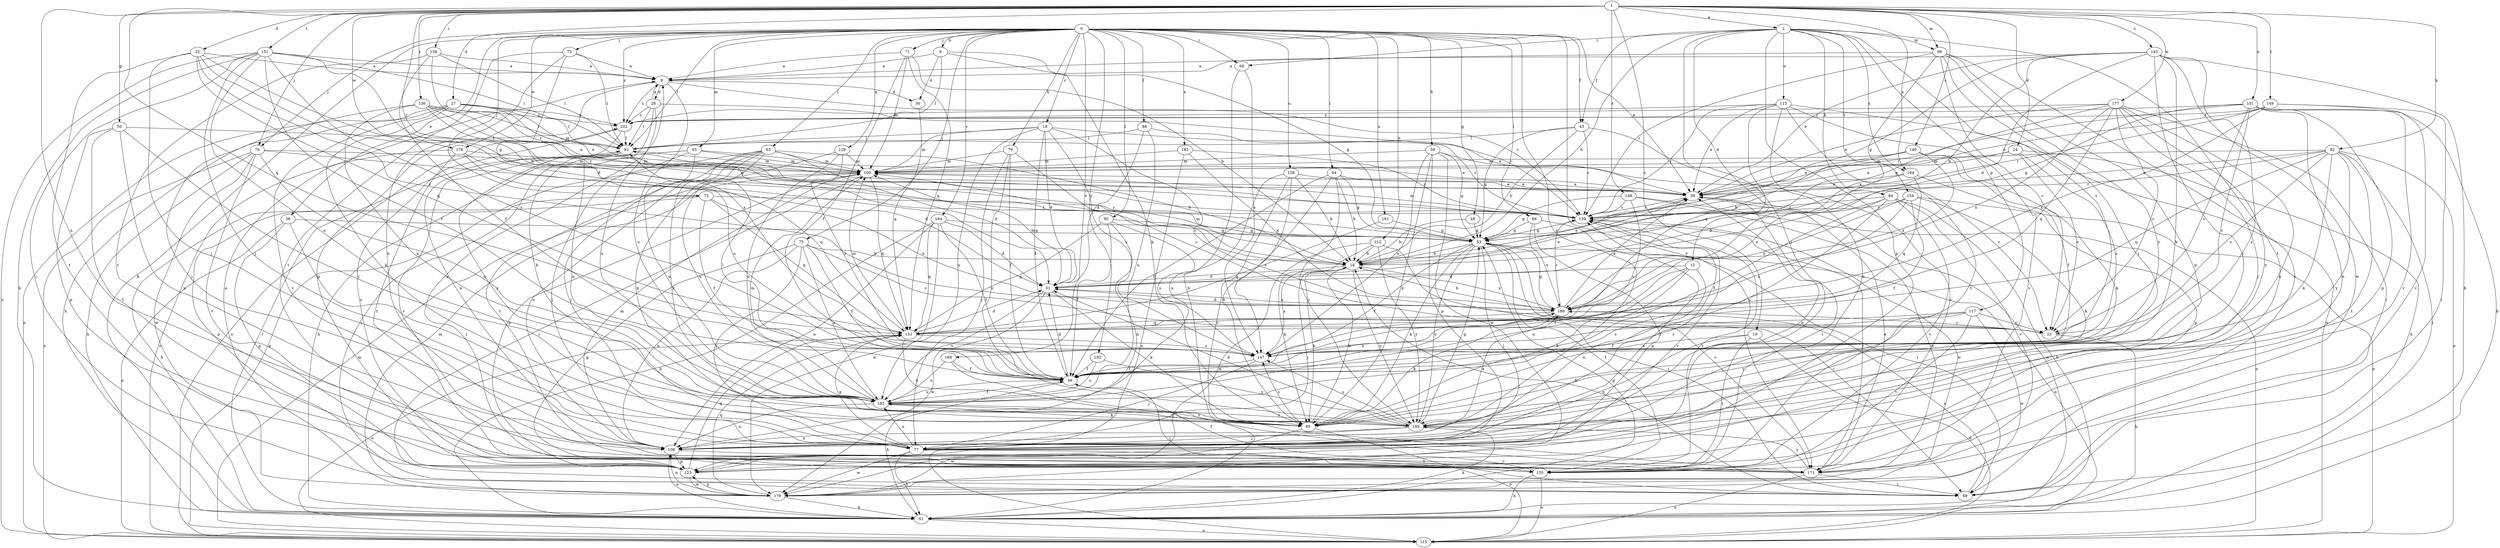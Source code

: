 strict digraph  {
0;
1;
2;
8;
9;
12;
16;
18;
19;
23;
24;
25;
27;
28;
30;
31;
36;
39;
43;
46;
48;
50;
53;
59;
61;
63;
64;
66;
68;
69;
71;
72;
73;
75;
76;
77;
79;
82;
84;
85;
88;
90;
92;
93;
98;
100;
101;
108;
112;
113;
115;
117;
123;
129;
131;
136;
138;
139;
140;
143;
147;
148;
149;
151;
154;
155;
158;
161;
163;
164;
168;
171;
176;
177;
179;
183;
184;
186;
192;
195;
202;
0 -> 9  [label=b];
0 -> 18  [label=c];
0 -> 36  [label=e];
0 -> 39  [label=e];
0 -> 43  [label=f];
0 -> 48  [label=g];
0 -> 59  [label=h];
0 -> 61  [label=h];
0 -> 63  [label=i];
0 -> 64  [label=i];
0 -> 66  [label=i];
0 -> 68  [label=i];
0 -> 71  [label=j];
0 -> 72  [label=j];
0 -> 73  [label=j];
0 -> 75  [label=j];
0 -> 76  [label=j];
0 -> 79  [label=k];
0 -> 88  [label=l];
0 -> 90  [label=l];
0 -> 92  [label=l];
0 -> 93  [label=m];
0 -> 112  [label=o];
0 -> 129  [label=q];
0 -> 158  [label=u];
0 -> 161  [label=u];
0 -> 164  [label=v];
0 -> 168  [label=v];
0 -> 171  [label=v];
0 -> 176  [label=w];
0 -> 183  [label=x];
0 -> 192  [label=y];
0 -> 195  [label=y];
0 -> 202  [label=z];
1 -> 2  [label=a];
1 -> 19  [label=c];
1 -> 24  [label=d];
1 -> 25  [label=d];
1 -> 27  [label=d];
1 -> 50  [label=g];
1 -> 76  [label=j];
1 -> 82  [label=k];
1 -> 98  [label=m];
1 -> 101  [label=n];
1 -> 108  [label=n];
1 -> 131  [label=q];
1 -> 136  [label=r];
1 -> 138  [label=r];
1 -> 139  [label=r];
1 -> 140  [label=s];
1 -> 143  [label=s];
1 -> 148  [label=t];
1 -> 149  [label=t];
1 -> 151  [label=t];
1 -> 176  [label=w];
1 -> 177  [label=w];
1 -> 184  [label=x];
2 -> 12  [label=b];
2 -> 16  [label=b];
2 -> 43  [label=f];
2 -> 68  [label=i];
2 -> 77  [label=j];
2 -> 84  [label=k];
2 -> 98  [label=m];
2 -> 113  [label=o];
2 -> 117  [label=p];
2 -> 123  [label=p];
2 -> 147  [label=s];
2 -> 154  [label=t];
2 -> 155  [label=t];
2 -> 184  [label=x];
8 -> 28  [label=d];
8 -> 30  [label=d];
8 -> 123  [label=p];
8 -> 139  [label=r];
8 -> 163  [label=u];
8 -> 202  [label=z];
9 -> 8  [label=a];
9 -> 30  [label=d];
9 -> 53  [label=g];
9 -> 85  [label=k];
9 -> 92  [label=l];
12 -> 31  [label=d];
12 -> 46  [label=f];
12 -> 85  [label=k];
12 -> 108  [label=n];
12 -> 163  [label=u];
16 -> 31  [label=d];
16 -> 39  [label=e];
16 -> 77  [label=j];
16 -> 85  [label=k];
16 -> 92  [label=l];
16 -> 100  [label=m];
16 -> 147  [label=s];
16 -> 186  [label=x];
16 -> 195  [label=y];
18 -> 23  [label=c];
18 -> 31  [label=d];
18 -> 46  [label=f];
18 -> 92  [label=l];
18 -> 100  [label=m];
18 -> 139  [label=r];
18 -> 147  [label=s];
18 -> 163  [label=u];
19 -> 108  [label=n];
19 -> 115  [label=o];
19 -> 147  [label=s];
19 -> 155  [label=t];
23 -> 61  [label=h];
24 -> 23  [label=c];
24 -> 39  [label=e];
24 -> 61  [label=h];
24 -> 100  [label=m];
24 -> 147  [label=s];
25 -> 8  [label=a];
25 -> 31  [label=d];
25 -> 53  [label=g];
25 -> 77  [label=j];
25 -> 131  [label=q];
25 -> 155  [label=t];
25 -> 186  [label=x];
27 -> 39  [label=e];
27 -> 61  [label=h];
27 -> 85  [label=k];
27 -> 92  [label=l];
27 -> 100  [label=m];
27 -> 115  [label=o];
27 -> 171  [label=v];
27 -> 202  [label=z];
28 -> 8  [label=a];
28 -> 85  [label=k];
28 -> 92  [label=l];
28 -> 139  [label=r];
28 -> 163  [label=u];
28 -> 202  [label=z];
30 -> 131  [label=q];
31 -> 39  [label=e];
31 -> 85  [label=k];
31 -> 100  [label=m];
31 -> 163  [label=u];
31 -> 179  [label=w];
31 -> 186  [label=x];
36 -> 53  [label=g];
36 -> 77  [label=j];
36 -> 115  [label=o];
36 -> 123  [label=p];
39 -> 139  [label=r];
39 -> 155  [label=t];
43 -> 16  [label=b];
43 -> 53  [label=g];
43 -> 92  [label=l];
43 -> 139  [label=r];
43 -> 171  [label=v];
46 -> 31  [label=d];
46 -> 61  [label=h];
46 -> 69  [label=i];
46 -> 92  [label=l];
46 -> 163  [label=u];
46 -> 186  [label=x];
48 -> 16  [label=b];
48 -> 53  [label=g];
50 -> 92  [label=l];
50 -> 108  [label=n];
50 -> 123  [label=p];
50 -> 155  [label=t];
50 -> 195  [label=y];
53 -> 16  [label=b];
53 -> 46  [label=f];
53 -> 69  [label=i];
53 -> 77  [label=j];
53 -> 85  [label=k];
53 -> 115  [label=o];
53 -> 155  [label=t];
53 -> 171  [label=v];
53 -> 195  [label=y];
59 -> 23  [label=c];
59 -> 53  [label=g];
59 -> 85  [label=k];
59 -> 100  [label=m];
59 -> 123  [label=p];
59 -> 147  [label=s];
59 -> 179  [label=w];
61 -> 39  [label=e];
61 -> 53  [label=g];
61 -> 92  [label=l];
61 -> 108  [label=n];
61 -> 115  [label=o];
63 -> 16  [label=b];
63 -> 31  [label=d];
63 -> 77  [label=j];
63 -> 100  [label=m];
63 -> 108  [label=n];
63 -> 115  [label=o];
63 -> 155  [label=t];
63 -> 163  [label=u];
63 -> 195  [label=y];
64 -> 16  [label=b];
64 -> 39  [label=e];
64 -> 46  [label=f];
64 -> 53  [label=g];
64 -> 85  [label=k];
64 -> 195  [label=y];
66 -> 53  [label=g];
66 -> 69  [label=i];
66 -> 123  [label=p];
66 -> 186  [label=x];
68 -> 61  [label=h];
68 -> 147  [label=s];
69 -> 16  [label=b];
69 -> 186  [label=x];
71 -> 8  [label=a];
71 -> 16  [label=b];
71 -> 46  [label=f];
71 -> 100  [label=m];
71 -> 131  [label=q];
72 -> 8  [label=a];
72 -> 92  [label=l];
72 -> 108  [label=n];
72 -> 147  [label=s];
72 -> 155  [label=t];
73 -> 46  [label=f];
73 -> 61  [label=h];
73 -> 123  [label=p];
73 -> 131  [label=q];
73 -> 139  [label=r];
73 -> 186  [label=x];
75 -> 16  [label=b];
75 -> 23  [label=c];
75 -> 46  [label=f];
75 -> 77  [label=j];
75 -> 108  [label=n];
75 -> 123  [label=p];
75 -> 163  [label=u];
76 -> 31  [label=d];
76 -> 61  [label=h];
76 -> 100  [label=m];
76 -> 115  [label=o];
76 -> 163  [label=u];
76 -> 171  [label=v];
76 -> 179  [label=w];
77 -> 39  [label=e];
77 -> 61  [label=h];
77 -> 131  [label=q];
77 -> 139  [label=r];
77 -> 155  [label=t];
77 -> 163  [label=u];
77 -> 179  [label=w];
79 -> 23  [label=c];
79 -> 46  [label=f];
79 -> 77  [label=j];
79 -> 100  [label=m];
79 -> 195  [label=y];
82 -> 23  [label=c];
82 -> 39  [label=e];
82 -> 69  [label=i];
82 -> 85  [label=k];
82 -> 100  [label=m];
82 -> 115  [label=o];
82 -> 131  [label=q];
82 -> 139  [label=r];
82 -> 155  [label=t];
82 -> 195  [label=y];
84 -> 16  [label=b];
84 -> 46  [label=f];
84 -> 61  [label=h];
84 -> 139  [label=r];
84 -> 155  [label=t];
84 -> 163  [label=u];
84 -> 171  [label=v];
85 -> 16  [label=b];
85 -> 115  [label=o];
85 -> 147  [label=s];
85 -> 163  [label=u];
85 -> 179  [label=w];
88 -> 31  [label=d];
88 -> 39  [label=e];
88 -> 92  [label=l];
88 -> 163  [label=u];
90 -> 46  [label=f];
90 -> 53  [label=g];
90 -> 108  [label=n];
90 -> 131  [label=q];
90 -> 147  [label=s];
92 -> 100  [label=m];
92 -> 163  [label=u];
92 -> 171  [label=v];
92 -> 195  [label=y];
93 -> 39  [label=e];
93 -> 61  [label=h];
93 -> 69  [label=i];
93 -> 77  [label=j];
93 -> 100  [label=m];
93 -> 163  [label=u];
98 -> 8  [label=a];
98 -> 23  [label=c];
98 -> 69  [label=i];
98 -> 77  [label=j];
98 -> 123  [label=p];
98 -> 139  [label=r];
98 -> 186  [label=x];
98 -> 195  [label=y];
100 -> 39  [label=e];
100 -> 69  [label=i];
100 -> 123  [label=p];
100 -> 131  [label=q];
101 -> 23  [label=c];
101 -> 53  [label=g];
101 -> 61  [label=h];
101 -> 108  [label=n];
101 -> 123  [label=p];
101 -> 139  [label=r];
101 -> 147  [label=s];
101 -> 171  [label=v];
101 -> 202  [label=z];
108 -> 100  [label=m];
108 -> 123  [label=p];
108 -> 139  [label=r];
108 -> 171  [label=v];
112 -> 16  [label=b];
112 -> 69  [label=i];
112 -> 85  [label=k];
112 -> 179  [label=w];
112 -> 195  [label=y];
113 -> 39  [label=e];
113 -> 108  [label=n];
113 -> 115  [label=o];
113 -> 131  [label=q];
113 -> 139  [label=r];
113 -> 155  [label=t];
113 -> 171  [label=v];
113 -> 202  [label=z];
115 -> 100  [label=m];
117 -> 23  [label=c];
117 -> 46  [label=f];
117 -> 147  [label=s];
117 -> 155  [label=t];
117 -> 179  [label=w];
117 -> 195  [label=y];
123 -> 131  [label=q];
123 -> 139  [label=r];
123 -> 179  [label=w];
123 -> 202  [label=z];
129 -> 85  [label=k];
129 -> 100  [label=m];
129 -> 147  [label=s];
129 -> 163  [label=u];
131 -> 31  [label=d];
131 -> 85  [label=k];
131 -> 100  [label=m];
131 -> 115  [label=o];
131 -> 147  [label=s];
136 -> 39  [label=e];
136 -> 53  [label=g];
136 -> 77  [label=j];
136 -> 92  [label=l];
136 -> 139  [label=r];
136 -> 163  [label=u];
136 -> 202  [label=z];
138 -> 8  [label=a];
138 -> 46  [label=f];
138 -> 92  [label=l];
138 -> 139  [label=r];
138 -> 171  [label=v];
139 -> 53  [label=g];
139 -> 100  [label=m];
139 -> 155  [label=t];
139 -> 179  [label=w];
140 -> 16  [label=b];
140 -> 39  [label=e];
140 -> 46  [label=f];
140 -> 85  [label=k];
140 -> 100  [label=m];
140 -> 186  [label=x];
143 -> 8  [label=a];
143 -> 16  [label=b];
143 -> 31  [label=d];
143 -> 39  [label=e];
143 -> 53  [label=g];
143 -> 61  [label=h];
143 -> 77  [label=j];
143 -> 85  [label=k];
143 -> 179  [label=w];
143 -> 195  [label=y];
147 -> 46  [label=f];
147 -> 77  [label=j];
148 -> 53  [label=g];
148 -> 115  [label=o];
148 -> 139  [label=r];
148 -> 147  [label=s];
148 -> 179  [label=w];
149 -> 39  [label=e];
149 -> 69  [label=i];
149 -> 139  [label=r];
149 -> 171  [label=v];
149 -> 186  [label=x];
149 -> 202  [label=z];
151 -> 8  [label=a];
151 -> 16  [label=b];
151 -> 46  [label=f];
151 -> 61  [label=h];
151 -> 69  [label=i];
151 -> 77  [label=j];
151 -> 92  [label=l];
151 -> 115  [label=o];
151 -> 147  [label=s];
151 -> 163  [label=u];
154 -> 46  [label=f];
154 -> 85  [label=k];
154 -> 115  [label=o];
154 -> 139  [label=r];
154 -> 147  [label=s];
154 -> 186  [label=x];
155 -> 8  [label=a];
155 -> 46  [label=f];
155 -> 61  [label=h];
155 -> 115  [label=o];
158 -> 16  [label=b];
158 -> 39  [label=e];
158 -> 147  [label=s];
158 -> 163  [label=u];
158 -> 171  [label=v];
161 -> 53  [label=g];
161 -> 131  [label=q];
163 -> 46  [label=f];
163 -> 85  [label=k];
163 -> 100  [label=m];
163 -> 108  [label=n];
163 -> 195  [label=y];
164 -> 31  [label=d];
164 -> 46  [label=f];
164 -> 53  [label=g];
164 -> 61  [label=h];
164 -> 108  [label=n];
164 -> 131  [label=q];
164 -> 179  [label=w];
168 -> 46  [label=f];
168 -> 163  [label=u];
168 -> 171  [label=v];
171 -> 39  [label=e];
171 -> 69  [label=i];
171 -> 115  [label=o];
171 -> 139  [label=r];
171 -> 195  [label=y];
176 -> 100  [label=m];
176 -> 115  [label=o];
176 -> 131  [label=q];
176 -> 147  [label=s];
176 -> 155  [label=t];
177 -> 23  [label=c];
177 -> 39  [label=e];
177 -> 53  [label=g];
177 -> 69  [label=i];
177 -> 77  [label=j];
177 -> 108  [label=n];
177 -> 131  [label=q];
177 -> 186  [label=x];
177 -> 195  [label=y];
177 -> 202  [label=z];
179 -> 8  [label=a];
179 -> 61  [label=h];
179 -> 100  [label=m];
179 -> 108  [label=n];
179 -> 123  [label=p];
179 -> 131  [label=q];
183 -> 100  [label=m];
183 -> 115  [label=o];
183 -> 139  [label=r];
183 -> 186  [label=x];
184 -> 39  [label=e];
184 -> 123  [label=p];
184 -> 131  [label=q];
184 -> 186  [label=x];
186 -> 16  [label=b];
186 -> 23  [label=c];
186 -> 31  [label=d];
186 -> 39  [label=e];
186 -> 53  [label=g];
186 -> 85  [label=k];
186 -> 131  [label=q];
186 -> 139  [label=r];
192 -> 46  [label=f];
192 -> 163  [label=u];
192 -> 195  [label=y];
195 -> 31  [label=d];
195 -> 53  [label=g];
195 -> 61  [label=h];
195 -> 77  [label=j];
195 -> 108  [label=n];
195 -> 147  [label=s];
195 -> 186  [label=x];
202 -> 92  [label=l];
202 -> 108  [label=n];
202 -> 115  [label=o];
}
